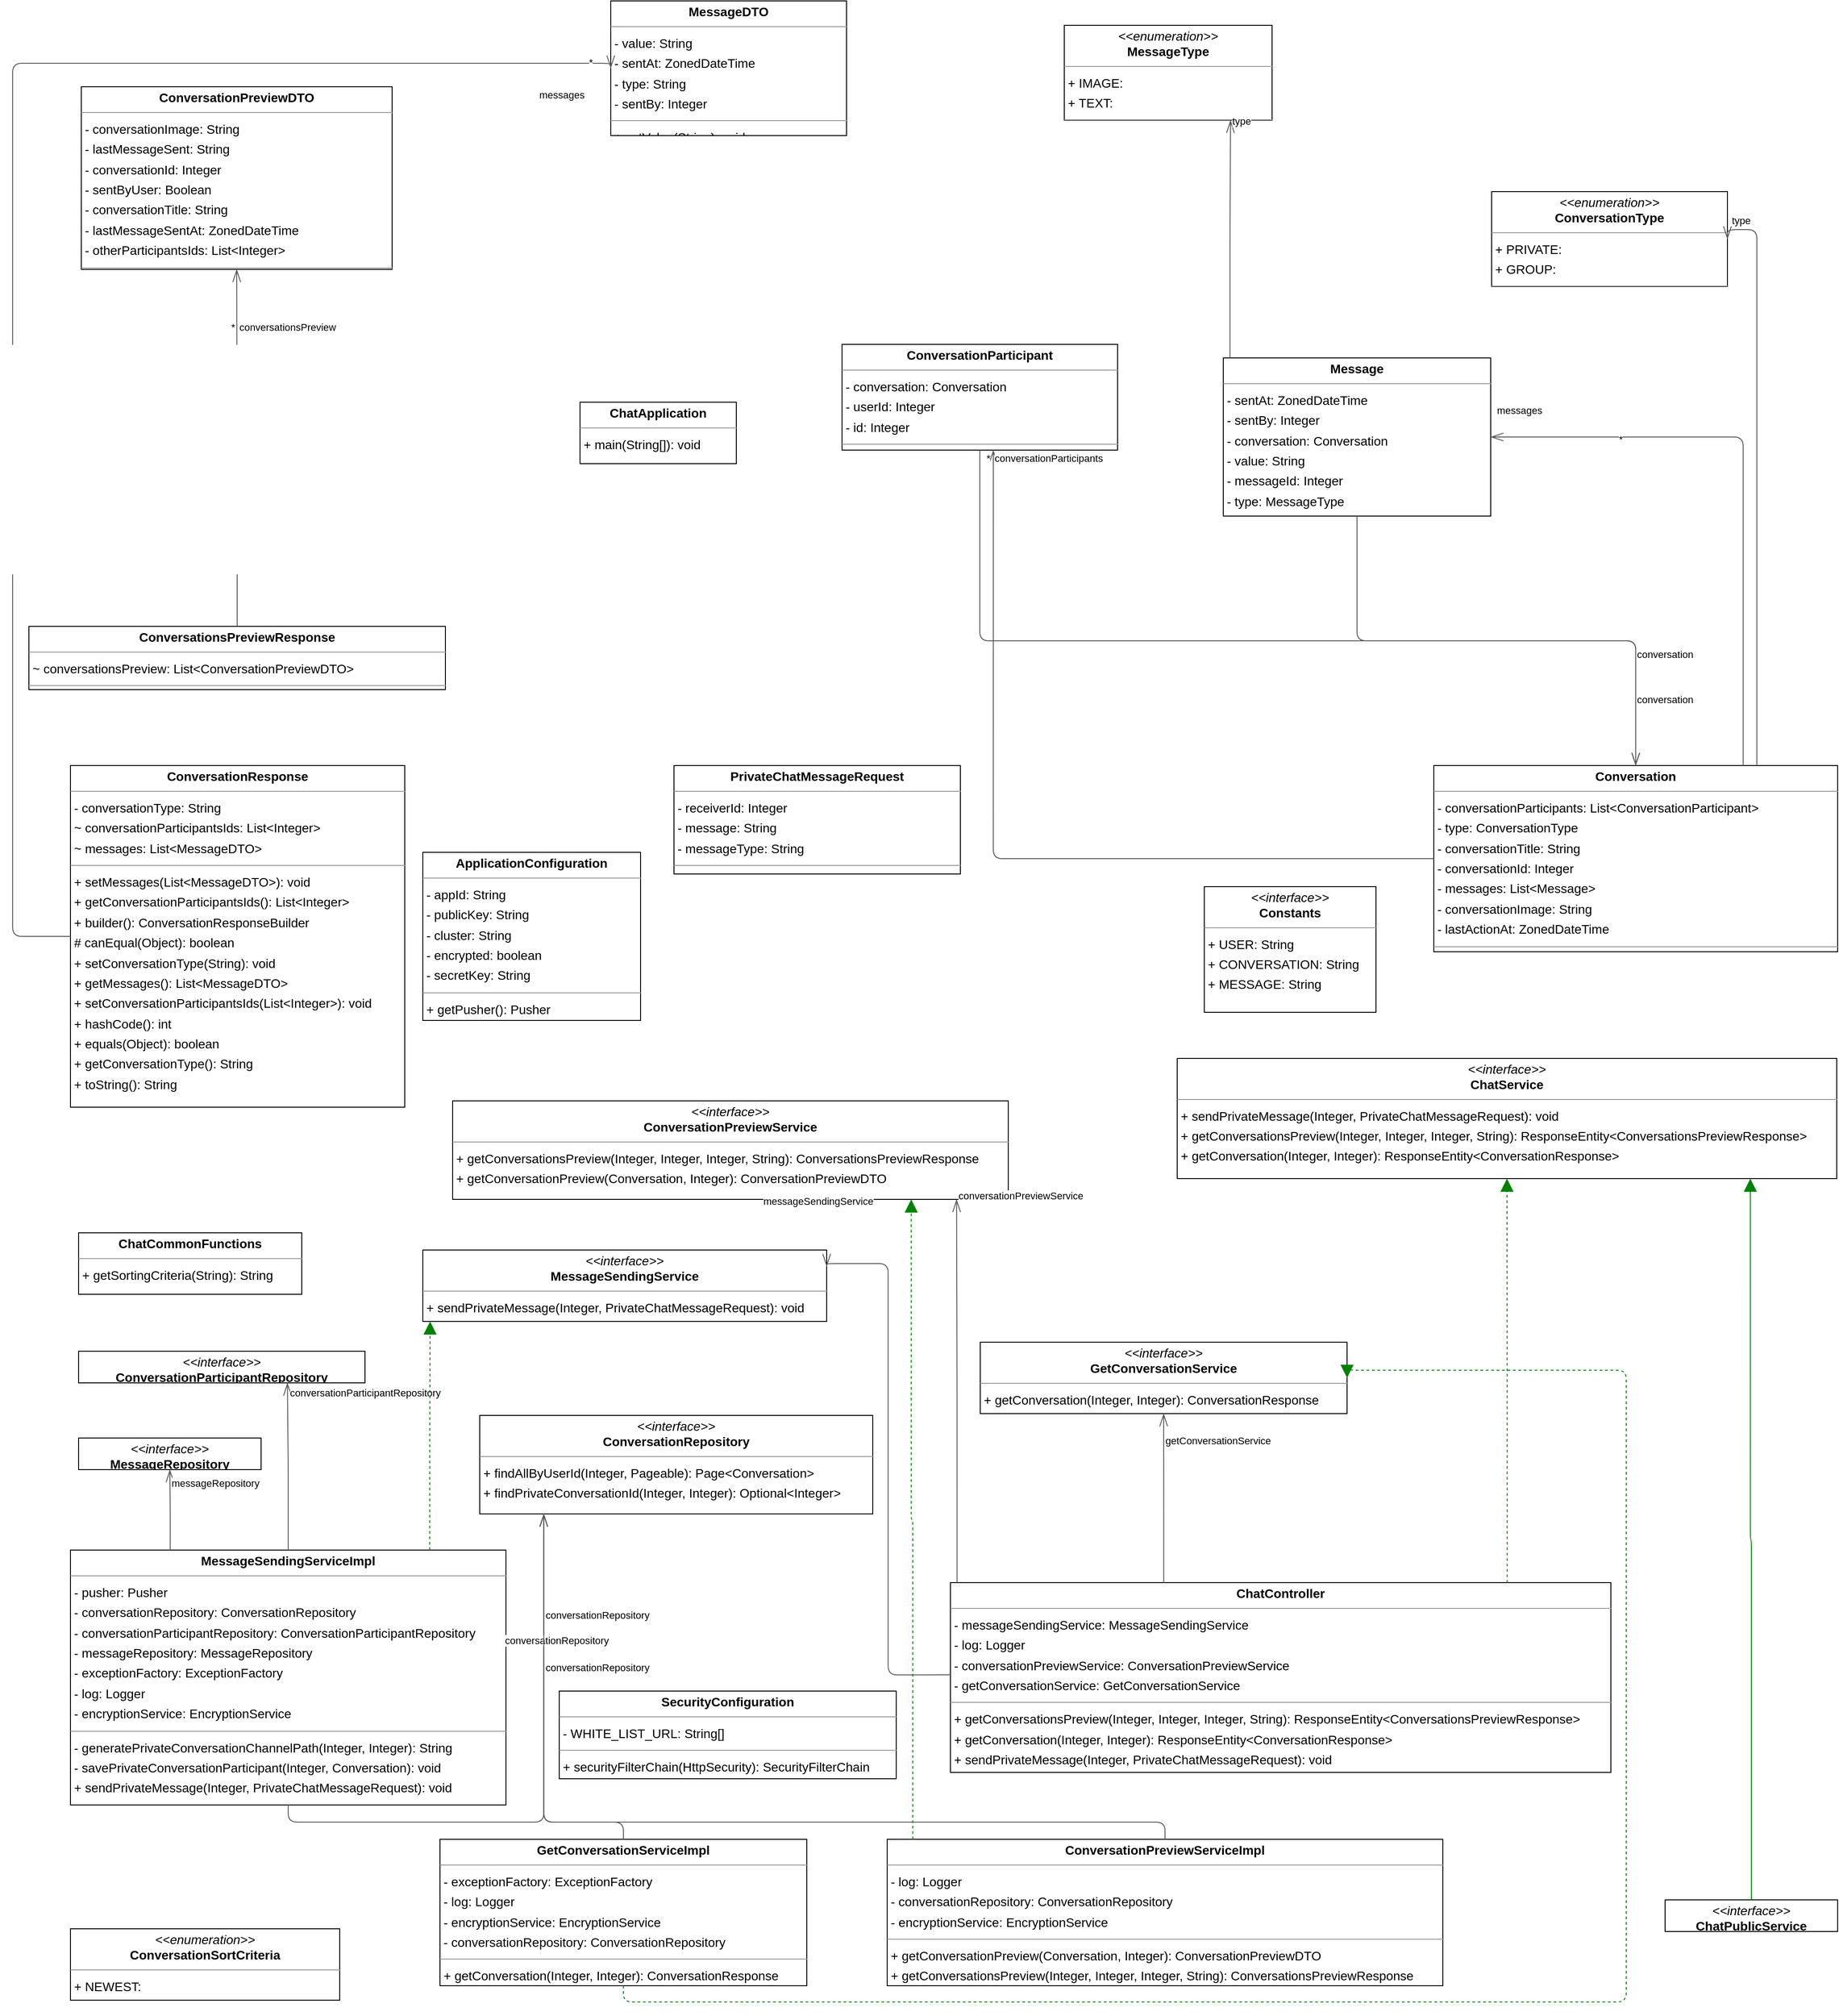 <mxfile version="24.5.4" type="device">
  <diagram id="U1toGeJMztCSKQcXGX3h" name="Page-1">
    <mxGraphModel dx="5180" dy="-1780" grid="1" gridSize="10" guides="1" tooltips="1" connect="1" arrows="1" fold="1" page="0" pageScale="1" pageWidth="850" pageHeight="1100" background="none" math="0" shadow="0">
      <root>
        <mxCell id="0" />
        <mxCell id="1" parent="0" />
        <mxCell id="node6" value="&lt;p style=&quot;margin:0px;margin-top:4px;text-align:center;&quot;&gt;&lt;b&gt;ApplicationConfiguration&lt;/b&gt;&lt;/p&gt;&lt;hr size=&quot;1&quot;/&gt;&lt;p style=&quot;margin:0 0 0 4px;line-height:1.6;&quot;&gt;- appId: String&lt;br/&gt;- publicKey: String&lt;br/&gt;- cluster: String&lt;br/&gt;- encrypted: boolean&lt;br/&gt;- secretKey: String&lt;/p&gt;&lt;hr size=&quot;1&quot;/&gt;&lt;p style=&quot;margin:0 0 0 4px;line-height:1.6;&quot;&gt;+ getPusher(): Pusher&lt;/p&gt;" style="verticalAlign=top;align=left;overflow=fill;fontSize=14;fontFamily=Helvetica;html=1;rounded=0;shadow=0;comic=0;labelBackgroundColor=none;strokeWidth=1;" parent="1" vertex="1">
          <mxGeometry x="245" y="5349" width="241" height="186" as="geometry" />
        </mxCell>
        <mxCell id="node19" value="&lt;p style=&quot;margin:0px;margin-top:4px;text-align:center;&quot;&gt;&lt;b&gt;ChatApplication&lt;/b&gt;&lt;/p&gt;&lt;hr size=&quot;1&quot;/&gt;&lt;p style=&quot;margin:0 0 0 4px;line-height:1.6;&quot;&gt;+ main(String[]): void&lt;/p&gt;" style="verticalAlign=top;align=left;overflow=fill;fontSize=14;fontFamily=Helvetica;html=1;rounded=0;shadow=0;comic=0;labelBackgroundColor=none;strokeWidth=1;" parent="1" vertex="1">
          <mxGeometry x="419" y="4851" width="173" height="68" as="geometry" />
        </mxCell>
        <mxCell id="node5" value="&lt;p style=&quot;margin:0px;margin-top:4px;text-align:center;&quot;&gt;&lt;b&gt;ChatCommonFunctions&lt;/b&gt;&lt;/p&gt;&lt;hr size=&quot;1&quot;/&gt;&lt;p style=&quot;margin:0 0 0 4px;line-height:1.6;&quot;&gt;+ getSortingCriteria(String): String&lt;/p&gt;" style="verticalAlign=top;align=left;overflow=fill;fontSize=14;fontFamily=Helvetica;html=1;rounded=0;shadow=0;comic=0;labelBackgroundColor=none;strokeWidth=1;" parent="1" vertex="1">
          <mxGeometry x="-136" y="5770" width="247" height="68" as="geometry" />
        </mxCell>
        <mxCell id="node1" value="&lt;p style=&quot;margin:0px;margin-top:4px;text-align:center;&quot;&gt;&lt;b&gt;ChatController&lt;/b&gt;&lt;/p&gt;&lt;hr size=&quot;1&quot;/&gt;&lt;p style=&quot;margin:0 0 0 4px;line-height:1.6;&quot;&gt;- messageSendingService: MessageSendingService&lt;br/&gt;- log: Logger&lt;br/&gt;- conversationPreviewService: ConversationPreviewService&lt;br/&gt;- getConversationService: GetConversationService&lt;/p&gt;&lt;hr size=&quot;1&quot;/&gt;&lt;p style=&quot;margin:0 0 0 4px;line-height:1.6;&quot;&gt;+ getConversationsPreview(Integer, Integer, Integer, String): ResponseEntity&amp;lt;ConversationsPreviewResponse&amp;gt;&lt;br/&gt;+ getConversation(Integer, Integer): ResponseEntity&amp;lt;ConversationResponse&amp;gt;&lt;br/&gt;+ sendPrivateMessage(Integer, PrivateChatMessageRequest): void&lt;/p&gt;" style="verticalAlign=top;align=left;overflow=fill;fontSize=14;fontFamily=Helvetica;html=1;rounded=0;shadow=0;comic=0;labelBackgroundColor=none;strokeWidth=1;" parent="1" vertex="1">
          <mxGeometry x="829" y="6157" width="731" height="210" as="geometry" />
        </mxCell>
        <mxCell id="node13" value="&lt;p style=&quot;margin:0px;margin-top:4px;text-align:center;&quot;&gt;&lt;i&gt;&amp;lt;&amp;lt;interface&amp;gt;&amp;gt;&lt;/i&gt;&lt;br/&gt;&lt;b&gt;ChatPublicService&lt;/b&gt;&lt;/p&gt;&lt;hr size=&quot;1&quot;/&gt;" style="verticalAlign=top;align=left;overflow=fill;fontSize=14;fontFamily=Helvetica;html=1;rounded=0;shadow=0;comic=0;labelBackgroundColor=none;strokeWidth=1;" parent="1" vertex="1">
          <mxGeometry x="1620" y="6508" width="191" height="35" as="geometry" />
        </mxCell>
        <mxCell id="node21" value="&lt;p style=&quot;margin:0px;margin-top:4px;text-align:center;&quot;&gt;&lt;i&gt;&amp;lt;&amp;lt;interface&amp;gt;&amp;gt;&lt;/i&gt;&lt;br&gt;&lt;b&gt;ChatService&lt;/b&gt;&lt;/p&gt;&lt;hr size=&quot;1&quot;&gt;&lt;p style=&quot;margin:0 0 0 4px;line-height:1.6;&quot;&gt;+ sendPrivateMessage(Integer, PrivateChatMessageRequest): void&lt;br&gt;+ getConversationsPreview(Integer, Integer, Integer, String): ResponseEntity&amp;lt;ConversationsPreviewResponse&amp;gt;&lt;br&gt;+ getConversation(Integer, Integer): ResponseEntity&amp;lt;ConversationResponse&amp;gt;&lt;/p&gt;" style="verticalAlign=top;align=left;overflow=fill;fontSize=14;fontFamily=Helvetica;html=1;rounded=0;shadow=0;comic=0;labelBackgroundColor=none;strokeWidth=1;" parent="1" vertex="1">
          <mxGeometry x="1080" y="5577" width="730" height="133" as="geometry" />
        </mxCell>
        <mxCell id="node18" value="&lt;p style=&quot;margin:0px;margin-top:4px;text-align:center;&quot;&gt;&lt;i&gt;&amp;lt;&amp;lt;interface&amp;gt;&amp;gt;&lt;/i&gt;&lt;br/&gt;&lt;b&gt;Constants&lt;/b&gt;&lt;/p&gt;&lt;hr size=&quot;1&quot;/&gt;&lt;p style=&quot;margin:0 0 0 4px;line-height:1.6;&quot;&gt;+ USER: String&lt;br/&gt;+ CONVERSATION: String&lt;br/&gt;+ MESSAGE: String&lt;/p&gt;" style="verticalAlign=top;align=left;overflow=fill;fontSize=14;fontFamily=Helvetica;html=1;rounded=0;shadow=0;comic=0;labelBackgroundColor=none;strokeWidth=1;" parent="1" vertex="1">
          <mxGeometry x="1110" y="5387" width="190" height="139" as="geometry" />
        </mxCell>
        <mxCell id="node0" value="&lt;p style=&quot;margin:0px;margin-top:4px;text-align:center;&quot;&gt;&lt;b&gt;Conversation&lt;/b&gt;&lt;/p&gt;&lt;hr size=&quot;1&quot;/&gt;&lt;p style=&quot;margin:0 0 0 4px;line-height:1.6;&quot;&gt;- conversationParticipants: List&amp;lt;ConversationParticipant&amp;gt;&lt;br/&gt;- type: ConversationType&lt;br/&gt;- conversationTitle: String&lt;br/&gt;- conversationId: Integer&lt;br/&gt;- messages: List&amp;lt;Message&amp;gt;&lt;br/&gt;- conversationImage: String&lt;br/&gt;- lastActionAt: ZonedDateTime&lt;/p&gt;&lt;hr size=&quot;1&quot;/&gt;&lt;p style=&quot;margin:0 0 0 4px;line-height:1.6;&quot;&gt;+ toString(): String&lt;br/&gt;+ setConversationTitle(String): void&lt;br/&gt;+ getType(): ConversationType&lt;br/&gt;+ getMessages(): List&amp;lt;Message&amp;gt;&lt;br/&gt;+ builder(): ConversationBuilder&lt;br/&gt;+ setConversationParticipants(List&amp;lt;ConversationParticipant&amp;gt;): void&lt;br/&gt;+ setMessages(List&amp;lt;Message&amp;gt;): void&lt;br/&gt;+ getLastActionAt(): ZonedDateTime&lt;br/&gt;+ setConversationId(Integer): void&lt;br/&gt;+ setConversationImage(String): void&lt;br/&gt;+ equals(Object): boolean&lt;br/&gt;+ getConversationImage(): String&lt;br/&gt;# canEqual(Object): boolean&lt;br/&gt;+ hashCode(): int&lt;br/&gt;+ setType(ConversationType): void&lt;br/&gt;+ getConversationId(): Integer&lt;br/&gt;+ getConversationTitle(): String&lt;br/&gt;+ setLastActionAt(ZonedDateTime): void&lt;br/&gt;+ getConversationParticipants(): List&amp;lt;ConversationParticipant&amp;gt;&lt;/p&gt;" style="verticalAlign=top;align=left;overflow=fill;fontSize=14;fontFamily=Helvetica;html=1;rounded=0;shadow=0;comic=0;labelBackgroundColor=none;strokeWidth=1;" parent="1" vertex="1">
          <mxGeometry x="1364" y="5253" width="447" height="206" as="geometry" />
        </mxCell>
        <mxCell id="node24" value="&lt;p style=&quot;margin:0px;margin-top:4px;text-align:center;&quot;&gt;&lt;b&gt;ConversationParticipant&lt;/b&gt;&lt;/p&gt;&lt;hr size=&quot;1&quot;/&gt;&lt;p style=&quot;margin:0 0 0 4px;line-height:1.6;&quot;&gt;- conversation: Conversation&lt;br/&gt;- userId: Integer&lt;br/&gt;- id: Integer&lt;/p&gt;&lt;hr size=&quot;1&quot;/&gt;&lt;p style=&quot;margin:0 0 0 4px;line-height:1.6;&quot;&gt;+ equals(Object): boolean&lt;br/&gt;+ getId(): Integer&lt;br/&gt;+ setId(Integer): void&lt;br/&gt;+ hashCode(): int&lt;br/&gt;+ setUserId(Integer): void&lt;br/&gt;+ getUserId(): Integer&lt;br/&gt;+ toString(): String&lt;br/&gt;+ setConversation(Conversation): void&lt;br/&gt;+ builder(): ConversationParticipantBuilder&lt;br/&gt;# canEqual(Object): boolean&lt;br/&gt;+ getConversation(): Conversation&lt;/p&gt;" style="verticalAlign=top;align=left;overflow=fill;fontSize=14;fontFamily=Helvetica;html=1;rounded=0;shadow=0;comic=0;labelBackgroundColor=none;strokeWidth=1;" parent="1" vertex="1">
          <mxGeometry x="709" y="4787" width="305" height="117" as="geometry" />
        </mxCell>
        <mxCell id="node2" value="&lt;p style=&quot;margin:0px;margin-top:4px;text-align:center;&quot;&gt;&lt;i&gt;&amp;lt;&amp;lt;interface&amp;gt;&amp;gt;&lt;/i&gt;&lt;br/&gt;&lt;b&gt;ConversationParticipantRepository&lt;/b&gt;&lt;/p&gt;&lt;hr size=&quot;1&quot;/&gt;" style="verticalAlign=top;align=left;overflow=fill;fontSize=14;fontFamily=Helvetica;html=1;rounded=0;shadow=0;comic=0;labelBackgroundColor=none;strokeWidth=1;" parent="1" vertex="1">
          <mxGeometry x="-136" y="5901" width="317" height="35" as="geometry" />
        </mxCell>
        <mxCell id="node25" value="&lt;p style=&quot;margin:0px;margin-top:4px;text-align:center;&quot;&gt;&lt;b&gt;ConversationPreviewDTO&lt;/b&gt;&lt;/p&gt;&lt;hr size=&quot;1&quot;/&gt;&lt;p style=&quot;margin:0 0 0 4px;line-height:1.6;&quot;&gt;- conversationImage: String&lt;br/&gt;- lastMessageSent: String&lt;br/&gt;- conversationId: Integer&lt;br/&gt;- sentByUser: Boolean&lt;br/&gt;- conversationTitle: String&lt;br/&gt;- lastMessageSentAt: ZonedDateTime&lt;br/&gt;- otherParticipantsIds: List&amp;lt;Integer&amp;gt;&lt;/p&gt;&lt;hr size=&quot;1&quot;/&gt;&lt;p style=&quot;margin:0 0 0 4px;line-height:1.6;&quot;&gt;+ equals(Object): boolean&lt;br/&gt;+ getConversationImage(): String&lt;br/&gt;+ setLastMessageSent(String): void&lt;br/&gt;+ setSentByUser(Boolean): void&lt;br/&gt;+ getLastMessageSentAt(): ZonedDateTime&lt;br/&gt;+ getOtherParticipantsIds(): List&amp;lt;Integer&amp;gt;&lt;br/&gt;+ hashCode(): int&lt;br/&gt;+ builder(): ConversationPreviewDTOBuilder&lt;br/&gt;+ getConversationTitle(): String&lt;br/&gt;+ setConversationTitle(String): void&lt;br/&gt;+ getLastMessageSent(): String&lt;br/&gt;+ setOtherParticipantsIds(List&amp;lt;Integer&amp;gt;): void&lt;br/&gt;# canEqual(Object): boolean&lt;br/&gt;+ toString(): String&lt;br/&gt;+ setConversationId(Integer): void&lt;br/&gt;+ setLastMessageSentAt(ZonedDateTime): void&lt;br/&gt;+ getSentByUser(): Boolean&lt;br/&gt;+ getConversationId(): Integer&lt;br/&gt;+ setConversationImage(String): void&lt;/p&gt;" style="verticalAlign=top;align=left;overflow=fill;fontSize=14;fontFamily=Helvetica;html=1;rounded=0;shadow=0;comic=0;labelBackgroundColor=none;strokeWidth=1;" parent="1" vertex="1">
          <mxGeometry x="-133" y="4502" width="344" height="202" as="geometry" />
        </mxCell>
        <mxCell id="node14" value="&lt;p style=&quot;margin:0px;margin-top:4px;text-align:center;&quot;&gt;&lt;i&gt;&amp;lt;&amp;lt;interface&amp;gt;&amp;gt;&lt;/i&gt;&lt;br/&gt;&lt;b&gt;ConversationPreviewService&lt;/b&gt;&lt;/p&gt;&lt;hr size=&quot;1&quot;/&gt;&lt;p style=&quot;margin:0 0 0 4px;line-height:1.6;&quot;&gt;+ getConversationsPreview(Integer, Integer, Integer, String): ConversationsPreviewResponse&lt;br/&gt;+ getConversationPreview(Conversation, Integer): ConversationPreviewDTO&lt;/p&gt;" style="verticalAlign=top;align=left;overflow=fill;fontSize=14;fontFamily=Helvetica;html=1;rounded=0;shadow=0;comic=0;labelBackgroundColor=none;strokeWidth=1;" parent="1" vertex="1">
          <mxGeometry x="278" y="5624" width="615" height="109" as="geometry" />
        </mxCell>
        <mxCell id="node16" value="&lt;p style=&quot;margin:0px;margin-top:4px;text-align:center;&quot;&gt;&lt;b&gt;ConversationPreviewServiceImpl&lt;/b&gt;&lt;/p&gt;&lt;hr size=&quot;1&quot;/&gt;&lt;p style=&quot;margin:0 0 0 4px;line-height:1.6;&quot;&gt;- log: Logger&lt;br/&gt;- conversationRepository: ConversationRepository&lt;br/&gt;- encryptionService: EncryptionService&lt;/p&gt;&lt;hr size=&quot;1&quot;/&gt;&lt;p style=&quot;margin:0 0 0 4px;line-height:1.6;&quot;&gt;+ getConversationPreview(Conversation, Integer): ConversationPreviewDTO&lt;br/&gt;+ getConversationsPreview(Integer, Integer, Integer, String): ConversationsPreviewResponse&lt;/p&gt;" style="verticalAlign=top;align=left;overflow=fill;fontSize=14;fontFamily=Helvetica;html=1;rounded=0;shadow=0;comic=0;labelBackgroundColor=none;strokeWidth=1;" parent="1" vertex="1">
          <mxGeometry x="759" y="6441" width="615" height="162" as="geometry" />
        </mxCell>
        <mxCell id="node4" value="&lt;p style=&quot;margin:0px;margin-top:4px;text-align:center;&quot;&gt;&lt;i&gt;&amp;lt;&amp;lt;interface&amp;gt;&amp;gt;&lt;/i&gt;&lt;br/&gt;&lt;b&gt;ConversationRepository&lt;/b&gt;&lt;/p&gt;&lt;hr size=&quot;1&quot;/&gt;&lt;p style=&quot;margin:0 0 0 4px;line-height:1.6;&quot;&gt;+ findAllByUserId(Integer, Pageable): Page&amp;lt;Conversation&amp;gt;&lt;br/&gt;+ findPrivateConversationId(Integer, Integer): Optional&amp;lt;Integer&amp;gt;&lt;/p&gt;" style="verticalAlign=top;align=left;overflow=fill;fontSize=14;fontFamily=Helvetica;html=1;rounded=0;shadow=0;comic=0;labelBackgroundColor=none;strokeWidth=1;" parent="1" vertex="1">
          <mxGeometry x="308" y="5972" width="435" height="109" as="geometry" />
        </mxCell>
        <mxCell id="node8" value="&lt;p style=&quot;margin:0px;margin-top:4px;text-align:center;&quot;&gt;&lt;b&gt;ConversationResponse&lt;/b&gt;&lt;/p&gt;&lt;hr size=&quot;1&quot;/&gt;&lt;p style=&quot;margin:0 0 0 4px;line-height:1.6;&quot;&gt;- conversationType: String&lt;br/&gt;~ conversationParticipantsIds: List&amp;lt;Integer&amp;gt;&lt;br/&gt;~ messages: List&amp;lt;MessageDTO&amp;gt;&lt;/p&gt;&lt;hr size=&quot;1&quot;/&gt;&lt;p style=&quot;margin:0 0 0 4px;line-height:1.6;&quot;&gt;+ setMessages(List&amp;lt;MessageDTO&amp;gt;): void&lt;br/&gt;+ getConversationParticipantsIds(): List&amp;lt;Integer&amp;gt;&lt;br/&gt;+ builder(): ConversationResponseBuilder&lt;br/&gt;# canEqual(Object): boolean&lt;br/&gt;+ setConversationType(String): void&lt;br/&gt;+ getMessages(): List&amp;lt;MessageDTO&amp;gt;&lt;br/&gt;+ setConversationParticipantsIds(List&amp;lt;Integer&amp;gt;): void&lt;br/&gt;+ hashCode(): int&lt;br/&gt;+ equals(Object): boolean&lt;br/&gt;+ getConversationType(): String&lt;br/&gt;+ toString(): String&lt;/p&gt;" style="verticalAlign=top;align=left;overflow=fill;fontSize=14;fontFamily=Helvetica;html=1;rounded=0;shadow=0;comic=0;labelBackgroundColor=none;strokeWidth=1;" parent="1" vertex="1">
          <mxGeometry x="-145" y="5253" width="370" height="378" as="geometry" />
        </mxCell>
        <mxCell id="node11" value="&lt;p style=&quot;margin:0px;margin-top:4px;text-align:center;&quot;&gt;&lt;i&gt;&amp;lt;&amp;lt;enumeration&amp;gt;&amp;gt;&lt;/i&gt;&lt;br/&gt;&lt;b&gt;ConversationSortCriteria&lt;/b&gt;&lt;/p&gt;&lt;hr size=&quot;1&quot;/&gt;&lt;p style=&quot;margin:0 0 0 4px;line-height:1.6;&quot;&gt;+ NEWEST: &lt;/p&gt;&lt;hr size=&quot;1&quot;/&gt;&lt;p style=&quot;margin:0 0 0 4px;line-height:1.6;&quot;&gt;+ values(): ConversationSortCriteria[]&lt;br/&gt;+ valueOf(String): ConversationSortCriteria&lt;/p&gt;" style="verticalAlign=top;align=left;overflow=fill;fontSize=14;fontFamily=Helvetica;html=1;rounded=0;shadow=0;comic=0;labelBackgroundColor=none;strokeWidth=1;" parent="1" vertex="1">
          <mxGeometry x="-145" y="6540" width="298" height="79" as="geometry" />
        </mxCell>
        <mxCell id="node12" value="&lt;p style=&quot;margin:0px;margin-top:4px;text-align:center;&quot;&gt;&lt;i&gt;&amp;lt;&amp;lt;enumeration&amp;gt;&amp;gt;&lt;/i&gt;&lt;br/&gt;&lt;b&gt;ConversationType&lt;/b&gt;&lt;/p&gt;&lt;hr size=&quot;1&quot;/&gt;&lt;p style=&quot;margin:0 0 0 4px;line-height:1.6;&quot;&gt;+ PRIVATE: &lt;br/&gt;+ GROUP: &lt;/p&gt;&lt;hr size=&quot;1&quot;/&gt;&lt;p style=&quot;margin:0 0 0 4px;line-height:1.6;&quot;&gt;+ values(): ConversationType[]&lt;br/&gt;+ valueOf(String): ConversationType&lt;/p&gt;" style="verticalAlign=top;align=left;overflow=fill;fontSize=14;fontFamily=Helvetica;html=1;rounded=0;shadow=0;comic=0;labelBackgroundColor=none;strokeWidth=1;" parent="1" vertex="1">
          <mxGeometry x="1428" y="4618" width="261" height="105" as="geometry" />
        </mxCell>
        <mxCell id="node9" value="&lt;p style=&quot;margin:0px;margin-top:4px;text-align:center;&quot;&gt;&lt;b&gt;ConversationsPreviewResponse&lt;/b&gt;&lt;/p&gt;&lt;hr size=&quot;1&quot;/&gt;&lt;p style=&quot;margin:0 0 0 4px;line-height:1.6;&quot;&gt;~ conversationsPreview: List&amp;lt;ConversationPreviewDTO&amp;gt;&lt;/p&gt;&lt;hr size=&quot;1&quot;/&gt;&lt;p style=&quot;margin:0 0 0 4px;line-height:1.6;&quot;&gt;+ hashCode(): int&lt;br/&gt;+ getConversationsPreview(): List&amp;lt;ConversationPreviewDTO&amp;gt;&lt;br/&gt;+ equals(Object): boolean&lt;br/&gt;+ builder(): ConversationsPreviewResponseBuilder&lt;br/&gt;+ toString(): String&lt;br/&gt;+ setConversationsPreview(List&amp;lt;ConversationPreviewDTO&amp;gt;): void&lt;br/&gt;# canEqual(Object): boolean&lt;/p&gt;" style="verticalAlign=top;align=left;overflow=fill;fontSize=14;fontFamily=Helvetica;html=1;rounded=0;shadow=0;comic=0;labelBackgroundColor=none;strokeWidth=1;" parent="1" vertex="1">
          <mxGeometry x="-191" y="5099" width="461" height="70" as="geometry" />
        </mxCell>
        <mxCell id="node7" value="&lt;p style=&quot;margin:0px;margin-top:4px;text-align:center;&quot;&gt;&lt;i&gt;&amp;lt;&amp;lt;interface&amp;gt;&amp;gt;&lt;/i&gt;&lt;br/&gt;&lt;b&gt;GetConversationService&lt;/b&gt;&lt;/p&gt;&lt;hr size=&quot;1&quot;/&gt;&lt;p style=&quot;margin:0 0 0 4px;line-height:1.6;&quot;&gt;+ getConversation(Integer, Integer): ConversationResponse&lt;/p&gt;" style="verticalAlign=top;align=left;overflow=fill;fontSize=14;fontFamily=Helvetica;html=1;rounded=0;shadow=0;comic=0;labelBackgroundColor=none;strokeWidth=1;" parent="1" vertex="1">
          <mxGeometry x="862" y="5891" width="406" height="79" as="geometry" />
        </mxCell>
        <mxCell id="node17" value="&lt;p style=&quot;margin:0px;margin-top:4px;text-align:center;&quot;&gt;&lt;b&gt;GetConversationServiceImpl&lt;/b&gt;&lt;/p&gt;&lt;hr size=&quot;1&quot;/&gt;&lt;p style=&quot;margin:0 0 0 4px;line-height:1.6;&quot;&gt;- exceptionFactory: ExceptionFactory&lt;br/&gt;- log: Logger&lt;br/&gt;- encryptionService: EncryptionService&lt;br/&gt;- conversationRepository: ConversationRepository&lt;/p&gt;&lt;hr size=&quot;1&quot;/&gt;&lt;p style=&quot;margin:0 0 0 4px;line-height:1.6;&quot;&gt;+ getConversation(Integer, Integer): ConversationResponse&lt;/p&gt;" style="verticalAlign=top;align=left;overflow=fill;fontSize=14;fontFamily=Helvetica;html=1;rounded=0;shadow=0;comic=0;labelBackgroundColor=none;strokeWidth=1;" parent="1" vertex="1">
          <mxGeometry x="264" y="6441" width="406" height="162" as="geometry" />
        </mxCell>
        <mxCell id="node3" value="&lt;p style=&quot;margin:0px;margin-top:4px;text-align:center;&quot;&gt;&lt;b&gt;Message&lt;/b&gt;&lt;/p&gt;&lt;hr size=&quot;1&quot;/&gt;&lt;p style=&quot;margin:0 0 0 4px;line-height:1.6;&quot;&gt;- sentAt: ZonedDateTime&lt;br/&gt;- sentBy: Integer&lt;br/&gt;- conversation: Conversation&lt;br/&gt;- value: String&lt;br/&gt;- messageId: Integer&lt;br/&gt;- type: MessageType&lt;/p&gt;&lt;hr size=&quot;1&quot;/&gt;&lt;p style=&quot;margin:0 0 0 4px;line-height:1.6;&quot;&gt;+ setMessageId(Integer): void&lt;br/&gt;+ setSentAt(ZonedDateTime): void&lt;br/&gt;+ hashCode(): int&lt;br/&gt;+ setSentBy(Integer): void&lt;br/&gt;# canEqual(Object): boolean&lt;br/&gt;+ setConversation(Conversation): void&lt;br/&gt;+ builder(): MessageBuilder&lt;br/&gt;+ getSentBy(): Integer&lt;br/&gt;+ getType(): MessageType&lt;br/&gt;+ getConversation(): Conversation&lt;br/&gt;+ setValue(String): void&lt;br/&gt;+ setType(MessageType): void&lt;br/&gt;+ getValue(): String&lt;br/&gt;+ equals(Object): boolean&lt;br/&gt;+ getMessageId(): Integer&lt;br/&gt;+ toString(): String&lt;br/&gt;+ getSentAt(): ZonedDateTime&lt;/p&gt;" style="verticalAlign=top;align=left;overflow=fill;fontSize=14;fontFamily=Helvetica;html=1;rounded=0;shadow=0;comic=0;labelBackgroundColor=none;strokeWidth=1;" parent="1" vertex="1">
          <mxGeometry x="1131" y="4802" width="296" height="175" as="geometry" />
        </mxCell>
        <mxCell id="node22" value="&lt;p style=&quot;margin:0px;margin-top:4px;text-align:center;&quot;&gt;&lt;b&gt;MessageDTO&lt;/b&gt;&lt;/p&gt;&lt;hr size=&quot;1&quot;/&gt;&lt;p style=&quot;margin:0 0 0 4px;line-height:1.6;&quot;&gt;- value: String&lt;br/&gt;- sentAt: ZonedDateTime&lt;br/&gt;- type: String&lt;br/&gt;- sentBy: Integer&lt;/p&gt;&lt;hr size=&quot;1&quot;/&gt;&lt;p style=&quot;margin:0 0 0 4px;line-height:1.6;&quot;&gt;+ setValue(String): void&lt;br/&gt;+ setSentAt(ZonedDateTime): void&lt;br/&gt;+ getSentBy(): Integer&lt;br/&gt;# canEqual(Object): boolean&lt;br/&gt;+ getValue(): String&lt;br/&gt;+ builder(): MessageDTOBuilder&lt;br/&gt;+ toString(): String&lt;br/&gt;+ setType(String): void&lt;br/&gt;+ getType(): String&lt;br/&gt;+ equals(Object): boolean&lt;br/&gt;+ setSentBy(Integer): void&lt;br/&gt;+ getSentAt(): ZonedDateTime&lt;br/&gt;+ hashCode(): int&lt;/p&gt;" style="verticalAlign=top;align=left;overflow=fill;fontSize=14;fontFamily=Helvetica;html=1;rounded=0;shadow=0;comic=0;labelBackgroundColor=none;strokeWidth=1;" parent="1" vertex="1">
          <mxGeometry x="453" y="4407" width="261" height="149" as="geometry" />
        </mxCell>
        <mxCell id="node23" value="&lt;p style=&quot;margin:0px;margin-top:4px;text-align:center;&quot;&gt;&lt;i&gt;&amp;lt;&amp;lt;interface&amp;gt;&amp;gt;&lt;/i&gt;&lt;br/&gt;&lt;b&gt;MessageRepository&lt;/b&gt;&lt;/p&gt;&lt;hr size=&quot;1&quot;/&gt;" style="verticalAlign=top;align=left;overflow=fill;fontSize=14;fontFamily=Helvetica;html=1;rounded=0;shadow=0;comic=0;labelBackgroundColor=none;strokeWidth=1;" parent="1" vertex="1">
          <mxGeometry x="-136" y="5997" width="202" height="35" as="geometry" />
        </mxCell>
        <mxCell id="node26" value="&lt;p style=&quot;margin:0px;margin-top:4px;text-align:center;&quot;&gt;&lt;i&gt;&amp;lt;&amp;lt;interface&amp;gt;&amp;gt;&lt;/i&gt;&lt;br/&gt;&lt;b&gt;MessageSendingService&lt;/b&gt;&lt;/p&gt;&lt;hr size=&quot;1&quot;/&gt;&lt;p style=&quot;margin:0 0 0 4px;line-height:1.6;&quot;&gt;+ sendPrivateMessage(Integer, PrivateChatMessageRequest): void&lt;/p&gt;" style="verticalAlign=top;align=left;overflow=fill;fontSize=14;fontFamily=Helvetica;html=1;rounded=0;shadow=0;comic=0;labelBackgroundColor=none;strokeWidth=1;" parent="1" vertex="1">
          <mxGeometry x="245" y="5789" width="447" height="79" as="geometry" />
        </mxCell>
        <mxCell id="node27" value="&lt;p style=&quot;margin:0px;margin-top:4px;text-align:center;&quot;&gt;&lt;b&gt;MessageSendingServiceImpl&lt;/b&gt;&lt;/p&gt;&lt;hr size=&quot;1&quot;/&gt;&lt;p style=&quot;margin:0 0 0 4px;line-height:1.6;&quot;&gt;- pusher: Pusher&lt;br/&gt;- conversationRepository: ConversationRepository&lt;br/&gt;- conversationParticipantRepository: ConversationParticipantRepository&lt;br/&gt;- messageRepository: MessageRepository&lt;br/&gt;- exceptionFactory: ExceptionFactory&lt;br/&gt;- log: Logger&lt;br/&gt;- encryptionService: EncryptionService&lt;/p&gt;&lt;hr size=&quot;1&quot;/&gt;&lt;p style=&quot;margin:0 0 0 4px;line-height:1.6;&quot;&gt;- generatePrivateConversationChannelPath(Integer, Integer): String&lt;br/&gt;- savePrivateConversationParticipant(Integer, Conversation): void&lt;br/&gt;+ sendPrivateMessage(Integer, PrivateChatMessageRequest): void&lt;/p&gt;" style="verticalAlign=top;align=left;overflow=fill;fontSize=14;fontFamily=Helvetica;html=1;rounded=0;shadow=0;comic=0;labelBackgroundColor=none;strokeWidth=1;" parent="1" vertex="1">
          <mxGeometry x="-145" y="6121" width="482" height="282" as="geometry" />
        </mxCell>
        <mxCell id="node10" value="&lt;p style=&quot;margin:0px;margin-top:4px;text-align:center;&quot;&gt;&lt;i&gt;&amp;lt;&amp;lt;enumeration&amp;gt;&amp;gt;&lt;/i&gt;&lt;br/&gt;&lt;b&gt;MessageType&lt;/b&gt;&lt;/p&gt;&lt;hr size=&quot;1&quot;/&gt;&lt;p style=&quot;margin:0 0 0 4px;line-height:1.6;&quot;&gt;+ IMAGE: &lt;br/&gt;+ TEXT: &lt;/p&gt;&lt;hr size=&quot;1&quot;/&gt;&lt;p style=&quot;margin:0 0 0 4px;line-height:1.6;&quot;&gt;+ values(): MessageType[]&lt;br/&gt;+ valueOf(String): MessageType&lt;/p&gt;" style="verticalAlign=top;align=left;overflow=fill;fontSize=14;fontFamily=Helvetica;html=1;rounded=0;shadow=0;comic=0;labelBackgroundColor=none;strokeWidth=1;" parent="1" vertex="1">
          <mxGeometry x="955" y="4434" width="230" height="105" as="geometry" />
        </mxCell>
        <mxCell id="node20" value="&lt;p style=&quot;margin:0px;margin-top:4px;text-align:center;&quot;&gt;&lt;b&gt;PrivateChatMessageRequest&lt;/b&gt;&lt;/p&gt;&lt;hr size=&quot;1&quot;/&gt;&lt;p style=&quot;margin:0 0 0 4px;line-height:1.6;&quot;&gt;- receiverId: Integer&lt;br/&gt;- message: String&lt;br/&gt;- messageType: String&lt;/p&gt;&lt;hr size=&quot;1&quot;/&gt;&lt;p style=&quot;margin:0 0 0 4px;line-height:1.6;&quot;&gt;+ builder(): PrivateChatMessageRequestBuilder&lt;br/&gt;# canEqual(Object): boolean&lt;br/&gt;+ getMessageType(): String&lt;br/&gt;+ getReceiverId(): Integer&lt;br/&gt;+ setMessage(String): void&lt;br/&gt;+ hashCode(): int&lt;br/&gt;+ setReceiverId(Integer): void&lt;br/&gt;+ setMessageType(String): void&lt;br/&gt;+ getMessage(): String&lt;br/&gt;+ equals(Object): boolean&lt;br/&gt;+ toString(): String&lt;/p&gt;" style="verticalAlign=top;align=left;overflow=fill;fontSize=14;fontFamily=Helvetica;html=1;rounded=0;shadow=0;comic=0;labelBackgroundColor=none;strokeWidth=1;" parent="1" vertex="1">
          <mxGeometry x="523" y="5253" width="317" height="120" as="geometry" />
        </mxCell>
        <mxCell id="node15" value="&lt;p style=&quot;margin:0px;margin-top:4px;text-align:center;&quot;&gt;&lt;b&gt;SecurityConfiguration&lt;/b&gt;&lt;/p&gt;&lt;hr size=&quot;1&quot;/&gt;&lt;p style=&quot;margin:0 0 0 4px;line-height:1.6;&quot;&gt;- WHITE_LIST_URL: String[]&lt;/p&gt;&lt;hr size=&quot;1&quot;/&gt;&lt;p style=&quot;margin:0 0 0 4px;line-height:1.6;&quot;&gt;+ securityFilterChain(HttpSecurity): SecurityFilterChain&lt;/p&gt;" style="verticalAlign=top;align=left;overflow=fill;fontSize=14;fontFamily=Helvetica;html=1;rounded=0;shadow=0;comic=0;labelBackgroundColor=none;strokeWidth=1;" parent="1" vertex="1">
          <mxGeometry x="396" y="6277" width="373" height="97" as="geometry" />
        </mxCell>
        <mxCell id="edge0" value="" style="html=1;rounded=1;edgeStyle=orthogonalEdgeStyle;dashed=1;startArrow=none;endArrow=block;endSize=12;strokeColor=#008200;exitX=0.843;exitY=0.000;exitDx=0;exitDy=0;entryX=0.500;entryY=1.000;entryDx=0;entryDy=0;" parent="1" source="node1" target="node21" edge="1">
          <mxGeometry width="50" height="50" relative="1" as="geometry">
            <Array as="points" />
          </mxGeometry>
        </mxCell>
        <mxCell id="edge11" value="" style="html=1;rounded=1;edgeStyle=orthogonalEdgeStyle;dashed=0;startArrow=diamondThinstartSize=12;endArrow=openThin;endSize=12;strokeColor=#595959;exitX=0.010;exitY=0.000;exitDx=0;exitDy=0;entryX=0.907;entryY=1.000;entryDx=0;entryDy=0;" parent="1" source="node1" target="node14" edge="1">
          <mxGeometry width="50" height="50" relative="1" as="geometry">
            <Array as="points" />
          </mxGeometry>
        </mxCell>
        <mxCell id="label66" value="" style="edgeLabel;resizable=0;html=1;align=left;verticalAlign=top;strokeColor=default;" parent="edge11" vertex="1" connectable="0">
          <mxGeometry x="825" y="5716" as="geometry" />
        </mxCell>
        <mxCell id="label70" value="" style="edgeLabel;resizable=0;html=1;align=left;verticalAlign=top;strokeColor=default;" parent="edge11" vertex="1" connectable="0">
          <mxGeometry x="825" y="6132" as="geometry" />
        </mxCell>
        <mxCell id="label71" value="conversationPreviewService" style="edgeLabel;resizable=0;html=1;align=left;verticalAlign=top;strokeColor=default;" parent="edge11" vertex="1" connectable="0">
          <mxGeometry x="836" y="5716" as="geometry" />
        </mxCell>
        <mxCell id="edge9" value="" style="html=1;rounded=1;edgeStyle=orthogonalEdgeStyle;dashed=0;startArrow=diamondThinstartSize=12;endArrow=openThin;endSize=12;strokeColor=#595959;exitX=0.323;exitY=0.000;exitDx=0;exitDy=0;entryX=0.500;entryY=1.001;entryDx=0;entryDy=0;" parent="1" source="node1" target="node7" edge="1">
          <mxGeometry width="50" height="50" relative="1" as="geometry">
            <Array as="points" />
          </mxGeometry>
        </mxCell>
        <mxCell id="label54" value="" style="edgeLabel;resizable=0;html=1;align=left;verticalAlign=top;strokeColor=default;" parent="edge9" vertex="1" connectable="0">
          <mxGeometry x="1069" y="6103" as="geometry" />
        </mxCell>
        <mxCell id="label58" value="" style="edgeLabel;resizable=0;html=1;align=left;verticalAlign=top;strokeColor=default;" parent="edge9" vertex="1" connectable="0">
          <mxGeometry x="1060" y="6130" as="geometry" />
        </mxCell>
        <mxCell id="label59" value="getConversationService" style="edgeLabel;resizable=0;html=1;align=left;verticalAlign=top;strokeColor=default;" parent="edge9" vertex="1" connectable="0">
          <mxGeometry x="1065" y="5987" as="geometry" />
        </mxCell>
        <mxCell id="edge5" value="" style="html=1;rounded=1;edgeStyle=orthogonalEdgeStyle;dashed=0;startArrow=diamondThinstartSize=12;endArrow=openThin;endSize=12;strokeColor=#595959;exitX=0.000;exitY=0.486;exitDx=0;exitDy=0;entryX=1.000;entryY=0.233;entryDx=0;entryDy=0;" parent="1" source="node1" target="node26" edge="1">
          <mxGeometry width="50" height="50" relative="1" as="geometry">
            <Array as="points">
              <mxPoint x="760" y="6259" />
              <mxPoint x="760" y="5804" />
            </Array>
          </mxGeometry>
        </mxCell>
        <mxCell id="label30" value="" style="edgeLabel;resizable=0;html=1;align=left;verticalAlign=top;strokeColor=default;" parent="edge5" vertex="1" connectable="0">
          <mxGeometry x="697" y="5799" as="geometry" />
        </mxCell>
        <mxCell id="label34" value="" style="edgeLabel;resizable=0;html=1;align=left;verticalAlign=top;strokeColor=default;" parent="edge5" vertex="1" connectable="0">
          <mxGeometry x="764" y="5945" as="geometry" />
        </mxCell>
        <mxCell id="label35" value="messageSendingService" style="edgeLabel;resizable=0;html=1;align=left;verticalAlign=top;strokeColor=default;" parent="edge5" vertex="1" connectable="0">
          <mxGeometry x="620" y="5722" as="geometry" />
        </mxCell>
        <mxCell id="edge4" value="" style="html=1;rounded=1;edgeStyle=orthogonalEdgeStyle;dashed=0;startArrow=none;endArrow=block;endSize=12;strokeColor=#008200;exitX=0.500;exitY=0.002;exitDx=0;exitDy=0;entryX=0.869;entryY=1.000;entryDx=0;entryDy=0;" parent="1" source="node13" target="node21" edge="1">
          <mxGeometry width="50" height="50" relative="1" as="geometry">
            <Array as="points" />
          </mxGeometry>
        </mxCell>
        <mxCell id="edge17" value="" style="html=1;rounded=1;edgeStyle=orthogonalEdgeStyle;dashed=0;startArrow=diamondThinstartSize=12;endArrow=openThin;endSize=12;strokeColor=#595959;exitX=0.000;exitY=0.500;exitDx=0;exitDy=0;entryX=0.549;entryY=1.000;entryDx=0;entryDy=0;" parent="1" source="node0" target="node24" edge="1">
          <mxGeometry width="50" height="50" relative="1" as="geometry">
            <Array as="points">
              <mxPoint x="876" y="5356" />
            </Array>
          </mxGeometry>
        </mxCell>
        <mxCell id="label102" value="" style="edgeLabel;resizable=0;html=1;align=left;verticalAlign=top;strokeColor=default;" parent="edge17" vertex="1" connectable="0">
          <mxGeometry x="881" y="4974" as="geometry" />
        </mxCell>
        <mxCell id="label106" value="*" style="edgeLabel;resizable=0;html=1;align=left;verticalAlign=top;strokeColor=default;" parent="edge17" vertex="1" connectable="0">
          <mxGeometry x="867" y="4900" as="geometry" />
        </mxCell>
        <mxCell id="label107" value="conversationParticipants" style="edgeLabel;resizable=0;html=1;align=left;verticalAlign=top;strokeColor=default;" parent="edge17" vertex="1" connectable="0">
          <mxGeometry x="876" y="4900" as="geometry" />
        </mxCell>
        <mxCell id="edge19" value="" style="html=1;rounded=1;edgeStyle=orthogonalEdgeStyle;dashed=0;startArrow=diamondThinstartSize=12;endArrow=openThin;endSize=12;strokeColor=#595959;exitX=0.800;exitY=0.000;exitDx=0;exitDy=0;entryX=1.000;entryY=0.500;entryDx=0;entryDy=0;" parent="1" source="node0" target="node12" edge="1">
          <mxGeometry width="50" height="50" relative="1" as="geometry">
            <Array as="points">
              <mxPoint x="1721" y="4660" />
            </Array>
          </mxGeometry>
        </mxCell>
        <mxCell id="label114" value="" style="edgeLabel;resizable=0;html=1;align=left;verticalAlign=top;strokeColor=default;" parent="edge19" vertex="1" connectable="0">
          <mxGeometry x="1694" y="4656" as="geometry" />
        </mxCell>
        <mxCell id="label118" value="" style="edgeLabel;resizable=0;html=1;align=left;verticalAlign=top;strokeColor=default;" parent="edge19" vertex="1" connectable="0">
          <mxGeometry x="1697" y="4660" as="geometry" />
        </mxCell>
        <mxCell id="label119" value="type" style="edgeLabel;resizable=0;html=1;align=left;verticalAlign=top;strokeColor=default;" parent="edge19" vertex="1" connectable="0">
          <mxGeometry x="1692" y="4637" as="geometry" />
        </mxCell>
        <mxCell id="edge7" value="" style="html=1;rounded=1;edgeStyle=orthogonalEdgeStyle;dashed=0;startArrow=diamondThinstartSize=12;endArrow=openThin;endSize=12;strokeColor=#595959;exitX=0.766;exitY=0.000;exitDx=0;exitDy=0;entryX=1.000;entryY=0.500;entryDx=0;entryDy=0;" parent="1" source="node0" target="node3" edge="1">
          <mxGeometry width="50" height="50" relative="1" as="geometry">
            <Array as="points">
              <mxPoint x="1706" y="4889" />
            </Array>
          </mxGeometry>
        </mxCell>
        <mxCell id="label42" value="" style="edgeLabel;resizable=0;html=1;align=left;verticalAlign=top;strokeColor=default;" parent="edge7" vertex="1" connectable="0">
          <mxGeometry x="1701" y="4879" as="geometry" />
        </mxCell>
        <mxCell id="label46" value="*" style="edgeLabel;resizable=0;html=1;align=left;verticalAlign=top;strokeColor=default;" parent="edge7" vertex="1" connectable="0">
          <mxGeometry x="1567" y="4879" as="geometry" />
        </mxCell>
        <mxCell id="label47" value="messages" style="edgeLabel;resizable=0;html=1;align=left;verticalAlign=top;strokeColor=default;" parent="edge7" vertex="1" connectable="0">
          <mxGeometry x="1432" y="4847" as="geometry" />
        </mxCell>
        <mxCell id="edge12" value="" style="html=1;rounded=1;edgeStyle=orthogonalEdgeStyle;dashed=0;startArrow=diamondThinstartSize=12;endArrow=openThin;endSize=12;strokeColor=#595959;exitX=0.500;exitY=1.000;exitDx=0;exitDy=0;entryX=0.500;entryY=0.000;entryDx=0;entryDy=0;" parent="1" source="node24" target="node0" edge="1">
          <mxGeometry width="50" height="50" relative="1" as="geometry">
            <Array as="points">
              <mxPoint x="861" y="5115" />
              <mxPoint x="1587" y="5115" />
            </Array>
          </mxGeometry>
        </mxCell>
        <mxCell id="label72" value="" style="edgeLabel;resizable=0;html=1;align=left;verticalAlign=top;strokeColor=default;" parent="edge12" vertex="1" connectable="0">
          <mxGeometry x="850" y="4900" as="geometry" />
        </mxCell>
        <mxCell id="label76" value="" style="edgeLabel;resizable=0;html=1;align=left;verticalAlign=top;strokeColor=default;" parent="edge12" vertex="1" connectable="0">
          <mxGeometry x="1461" y="5095" as="geometry" />
        </mxCell>
        <mxCell id="label77" value="conversation" style="edgeLabel;resizable=0;html=1;align=left;verticalAlign=top;strokeColor=default;" parent="edge12" vertex="1" connectable="0">
          <mxGeometry x="1587" y="5167" as="geometry" />
        </mxCell>
        <mxCell id="edge1" value="" style="html=1;rounded=1;edgeStyle=orthogonalEdgeStyle;dashed=1;startArrow=none;endArrow=block;endSize=12;strokeColor=#008200;exitX=0.046;exitY=0.000;exitDx=0;exitDy=0;entryX=0.826;entryY=1.001;entryDx=0;entryDy=0;" parent="1" source="node16" target="node14" edge="1">
          <mxGeometry width="50" height="50" relative="1" as="geometry">
            <Array as="points" />
          </mxGeometry>
        </mxCell>
        <mxCell id="edge16" value="" style="html=1;rounded=1;edgeStyle=orthogonalEdgeStyle;dashed=0;startArrow=diamondThinstartSize=12;endArrow=openThin;endSize=12;strokeColor=#595959;exitX=0.500;exitY=0.000;exitDx=0;exitDy=0;entryX=0.163;entryY=1.000;entryDx=0;entryDy=0;" parent="1" source="node16" target="node4" edge="1">
          <mxGeometry width="50" height="50" relative="1" as="geometry">
            <Array as="points">
              <mxPoint x="1066" y="6422" />
              <mxPoint x="379" y="6422" />
            </Array>
          </mxGeometry>
        </mxCell>
        <mxCell id="label96" value="" style="edgeLabel;resizable=0;html=1;align=left;verticalAlign=top;strokeColor=default;" parent="edge16" vertex="1" connectable="0">
          <mxGeometry x="368" y="6412" as="geometry" />
        </mxCell>
        <mxCell id="label100" value="" style="edgeLabel;resizable=0;html=1;align=left;verticalAlign=top;strokeColor=default;" parent="edge16" vertex="1" connectable="0">
          <mxGeometry x="1055" y="6422" as="geometry" />
        </mxCell>
        <mxCell id="label101" value="conversationRepository" style="edgeLabel;resizable=0;html=1;align=left;verticalAlign=top;strokeColor=default;" parent="edge16" vertex="1" connectable="0">
          <mxGeometry x="379" y="6180" as="geometry" />
        </mxCell>
        <mxCell id="edge13" value="" style="html=1;rounded=1;edgeStyle=orthogonalEdgeStyle;dashed=0;startArrow=diamondThinstartSize=12;endArrow=openThin;endSize=12;strokeColor=#595959;exitX=0.000;exitY=0.500;exitDx=0;exitDy=0;entryX=0.000;entryY=0.500;entryDx=0;entryDy=0;" parent="1" source="node8" target="node22" edge="1">
          <mxGeometry width="50" height="50" relative="1" as="geometry">
            <Array as="points">
              <mxPoint x="-209" y="5442" />
              <mxPoint x="-209" y="4476" />
            </Array>
          </mxGeometry>
        </mxCell>
        <mxCell id="label78" value="" style="edgeLabel;resizable=0;html=1;align=left;verticalAlign=top;strokeColor=default;" parent="edge13" vertex="1" connectable="0">
          <mxGeometry x="-202" y="4461" as="geometry" />
        </mxCell>
        <mxCell id="label82" value="*" style="edgeLabel;resizable=0;html=1;align=left;verticalAlign=top;strokeColor=default;" parent="edge13" vertex="1" connectable="0">
          <mxGeometry x="427" y="4462" as="geometry" />
        </mxCell>
        <mxCell id="label83" value="messages" style="edgeLabel;resizable=0;html=1;align=left;verticalAlign=top;strokeColor=default;" parent="edge13" vertex="1" connectable="0">
          <mxGeometry x="372" y="4498" as="geometry" />
        </mxCell>
        <mxCell id="edge6" value="" style="html=1;rounded=1;edgeStyle=orthogonalEdgeStyle;dashed=0;startArrow=diamondThinstartSize=12;endArrow=openThin;endSize=12;strokeColor=#595959;exitX=0.500;exitY=0.001;exitDx=0;exitDy=0;entryX=0.500;entryY=1.000;entryDx=0;entryDy=0;" parent="1" source="node9" target="node25" edge="1">
          <mxGeometry width="50" height="50" relative="1" as="geometry">
            <Array as="points" />
          </mxGeometry>
        </mxCell>
        <mxCell id="label36" value="" style="edgeLabel;resizable=0;html=1;align=left;verticalAlign=top;strokeColor=default;" parent="edge6" vertex="1" connectable="0">
          <mxGeometry x="29" y="5028" as="geometry" />
        </mxCell>
        <mxCell id="label40" value="*" style="edgeLabel;resizable=0;html=1;align=left;verticalAlign=top;strokeColor=default;" parent="edge6" vertex="1" connectable="0">
          <mxGeometry x="31" y="4755" as="geometry" />
        </mxCell>
        <mxCell id="label41" value="conversationsPreview" style="edgeLabel;resizable=0;html=1;align=left;verticalAlign=top;strokeColor=default;" parent="edge6" vertex="1" connectable="0">
          <mxGeometry x="40" y="4755" as="geometry" />
        </mxCell>
        <mxCell id="edge20" value="" style="html=1;rounded=1;edgeStyle=orthogonalEdgeStyle;dashed=0;startArrow=diamondThinstartSize=12;endArrow=openThin;endSize=12;strokeColor=#595959;exitX=0.500;exitY=0.000;exitDx=0;exitDy=0;entryX=0.163;entryY=1.000;entryDx=0;entryDy=0;" parent="1" source="node17" target="node4" edge="1">
          <mxGeometry width="50" height="50" relative="1" as="geometry">
            <Array as="points">
              <mxPoint x="467" y="6422" />
              <mxPoint x="379" y="6422" />
            </Array>
          </mxGeometry>
        </mxCell>
        <mxCell id="label120" value="" style="edgeLabel;resizable=0;html=1;align=left;verticalAlign=top;strokeColor=default;" parent="edge20" vertex="1" connectable="0">
          <mxGeometry x="368" y="6064" as="geometry" />
        </mxCell>
        <mxCell id="label124" value="" style="edgeLabel;resizable=0;html=1;align=left;verticalAlign=top;strokeColor=default;" parent="edge20" vertex="1" connectable="0">
          <mxGeometry x="456" y="6422" as="geometry" />
        </mxCell>
        <mxCell id="label125" value="conversationRepository" style="edgeLabel;resizable=0;html=1;align=left;verticalAlign=top;strokeColor=default;" parent="edge20" vertex="1" connectable="0">
          <mxGeometry x="334" y="6208" as="geometry" />
        </mxCell>
        <mxCell id="edge2" value="" style="html=1;rounded=1;edgeStyle=orthogonalEdgeStyle;dashed=1;startArrow=none;endArrow=block;endSize=12;strokeColor=#008200;exitX=0.500;exitY=1.000;exitDx=0;exitDy=0;entryX=1.000;entryY=0.500;entryDx=0;entryDy=0;" parent="1" source="node17" target="node7" edge="1">
          <mxGeometry width="50" height="50" relative="1" as="geometry">
            <Array as="points">
              <mxPoint x="467" y="6621" />
              <mxPoint x="1577" y="6621" />
              <mxPoint x="1577" y="5922" />
            </Array>
          </mxGeometry>
        </mxCell>
        <mxCell id="edge14" value="" style="html=1;rounded=1;edgeStyle=orthogonalEdgeStyle;dashed=0;startArrow=diamondThinstartSize=12;endArrow=openThin;endSize=12;strokeColor=#595959;exitX=0.500;exitY=1.000;exitDx=0;exitDy=0;entryX=0.500;entryY=0.000;entryDx=0;entryDy=0;" parent="1" source="node3" target="node0" edge="1">
          <mxGeometry width="50" height="50" relative="1" as="geometry">
            <Array as="points">
              <mxPoint x="1279" y="5115" />
              <mxPoint x="1587" y="5115" />
            </Array>
          </mxGeometry>
        </mxCell>
        <mxCell id="label84" value="" style="edgeLabel;resizable=0;html=1;align=left;verticalAlign=top;strokeColor=default;" parent="edge14" vertex="1" connectable="0">
          <mxGeometry x="1582" y="5228" as="geometry" />
        </mxCell>
        <mxCell id="label88" value="" style="edgeLabel;resizable=0;html=1;align=left;verticalAlign=top;strokeColor=default;" parent="edge14" vertex="1" connectable="0">
          <mxGeometry x="1268" y="4982" as="geometry" />
        </mxCell>
        <mxCell id="label89" value="conversation" style="edgeLabel;resizable=0;html=1;align=left;verticalAlign=top;strokeColor=default;" parent="edge14" vertex="1" connectable="0">
          <mxGeometry x="1587" y="5117" as="geometry" />
        </mxCell>
        <mxCell id="edge8" value="" style="html=1;rounded=1;edgeStyle=orthogonalEdgeStyle;dashed=0;startArrow=diamondThinstartSize=12;endArrow=openThin;endSize=12;strokeColor=#595959;exitX=0.025;exitY=0.000;exitDx=0;exitDy=0;entryX=0.800;entryY=1.000;entryDx=0;entryDy=0;" parent="1" source="node3" target="node10" edge="1">
          <mxGeometry width="50" height="50" relative="1" as="geometry">
            <Array as="points" />
          </mxGeometry>
        </mxCell>
        <mxCell id="label48" value="" style="edgeLabel;resizable=0;html=1;align=left;verticalAlign=top;strokeColor=default;" parent="edge8" vertex="1" connectable="0">
          <mxGeometry x="1127" y="4527" as="geometry" />
        </mxCell>
        <mxCell id="label52" value="" style="edgeLabel;resizable=0;html=1;align=left;verticalAlign=top;strokeColor=default;" parent="edge8" vertex="1" connectable="0">
          <mxGeometry x="1128" y="4774" as="geometry" />
        </mxCell>
        <mxCell id="label53" value="type" style="edgeLabel;resizable=0;html=1;align=left;verticalAlign=top;strokeColor=default;" parent="edge8" vertex="1" connectable="0">
          <mxGeometry x="1139" y="4527" as="geometry" />
        </mxCell>
        <mxCell id="edge15" value="" style="html=1;rounded=1;edgeStyle=orthogonalEdgeStyle;dashed=0;startArrow=diamondThinstartSize=12;endArrow=openThin;endSize=12;strokeColor=#595959;exitX=0.500;exitY=0.000;exitDx=0;exitDy=0;entryX=0.730;entryY=1.002;entryDx=0;entryDy=0;" parent="1" source="node27" target="node2" edge="1">
          <mxGeometry width="50" height="50" relative="1" as="geometry">
            <Array as="points" />
          </mxGeometry>
        </mxCell>
        <mxCell id="label90" value="" style="edgeLabel;resizable=0;html=1;align=left;verticalAlign=top;strokeColor=default;" parent="edge15" vertex="1" connectable="0">
          <mxGeometry x="85" y="5934" as="geometry" />
        </mxCell>
        <mxCell id="label94" value="" style="edgeLabel;resizable=0;html=1;align=left;verticalAlign=top;strokeColor=default;" parent="edge15" vertex="1" connectable="0">
          <mxGeometry x="85" y="6096" as="geometry" />
        </mxCell>
        <mxCell id="label95" value="conversationParticipantRepository" style="edgeLabel;resizable=0;html=1;align=left;verticalAlign=top;strokeColor=default;" parent="edge15" vertex="1" connectable="0">
          <mxGeometry x="96" y="5934" as="geometry" />
        </mxCell>
        <mxCell id="edge10" value="" style="html=1;rounded=1;edgeStyle=orthogonalEdgeStyle;dashed=0;startArrow=diamondThinstartSize=12;endArrow=openThin;endSize=12;strokeColor=#595959;exitX=0.500;exitY=1.000;exitDx=0;exitDy=0;entryX=0.163;entryY=1.000;entryDx=0;entryDy=0;" parent="1" source="node27" target="node4" edge="1">
          <mxGeometry width="50" height="50" relative="1" as="geometry">
            <Array as="points">
              <mxPoint x="96" y="6422" />
              <mxPoint x="379" y="6422" />
            </Array>
          </mxGeometry>
        </mxCell>
        <mxCell id="label60" value="" style="edgeLabel;resizable=0;html=1;align=left;verticalAlign=top;strokeColor=default;" parent="edge10" vertex="1" connectable="0">
          <mxGeometry x="363" y="6325" as="geometry" />
        </mxCell>
        <mxCell id="label64" value="" style="edgeLabel;resizable=0;html=1;align=left;verticalAlign=top;strokeColor=default;" parent="edge10" vertex="1" connectable="0">
          <mxGeometry x="90" y="6418" as="geometry" />
        </mxCell>
        <mxCell id="label65" value="conversationRepository" style="edgeLabel;resizable=0;html=1;align=left;verticalAlign=top;strokeColor=default;" parent="edge10" vertex="1" connectable="0">
          <mxGeometry x="379" y="6238" as="geometry" />
        </mxCell>
        <mxCell id="edge18" value="" style="html=1;rounded=1;edgeStyle=orthogonalEdgeStyle;dashed=0;startArrow=diamondThinstartSize=12;endArrow=openThin;endSize=12;strokeColor=#595959;exitX=0.229;exitY=0.000;exitDx=0;exitDy=0;entryX=0.500;entryY=1.002;entryDx=0;entryDy=0;" parent="1" source="node27" target="node23" edge="1">
          <mxGeometry width="50" height="50" relative="1" as="geometry">
            <Array as="points" />
          </mxGeometry>
        </mxCell>
        <mxCell id="label108" value="" style="edgeLabel;resizable=0;html=1;align=left;verticalAlign=top;strokeColor=default;" parent="edge18" vertex="1" connectable="0">
          <mxGeometry x="-46" y="6034" as="geometry" />
        </mxCell>
        <mxCell id="label112" value="" style="edgeLabel;resizable=0;html=1;align=left;verticalAlign=top;strokeColor=default;" parent="edge18" vertex="1" connectable="0">
          <mxGeometry x="-56" y="6087" as="geometry" />
        </mxCell>
        <mxCell id="label113" value="messageRepository" style="edgeLabel;resizable=0;html=1;align=left;verticalAlign=top;strokeColor=default;" parent="edge18" vertex="1" connectable="0">
          <mxGeometry x="-35" y="6034" as="geometry" />
        </mxCell>
        <mxCell id="edge3" value="" style="html=1;rounded=1;edgeStyle=orthogonalEdgeStyle;dashed=1;startArrow=none;endArrow=block;endSize=12;strokeColor=#008200;exitX=0.825;exitY=0.000;exitDx=0;exitDy=0;entryX=0.017;entryY=1.001;entryDx=0;entryDy=0;" parent="1" source="node27" target="node26" edge="1">
          <mxGeometry width="50" height="50" relative="1" as="geometry">
            <Array as="points" />
          </mxGeometry>
        </mxCell>
      </root>
    </mxGraphModel>
  </diagram>
</mxfile>
